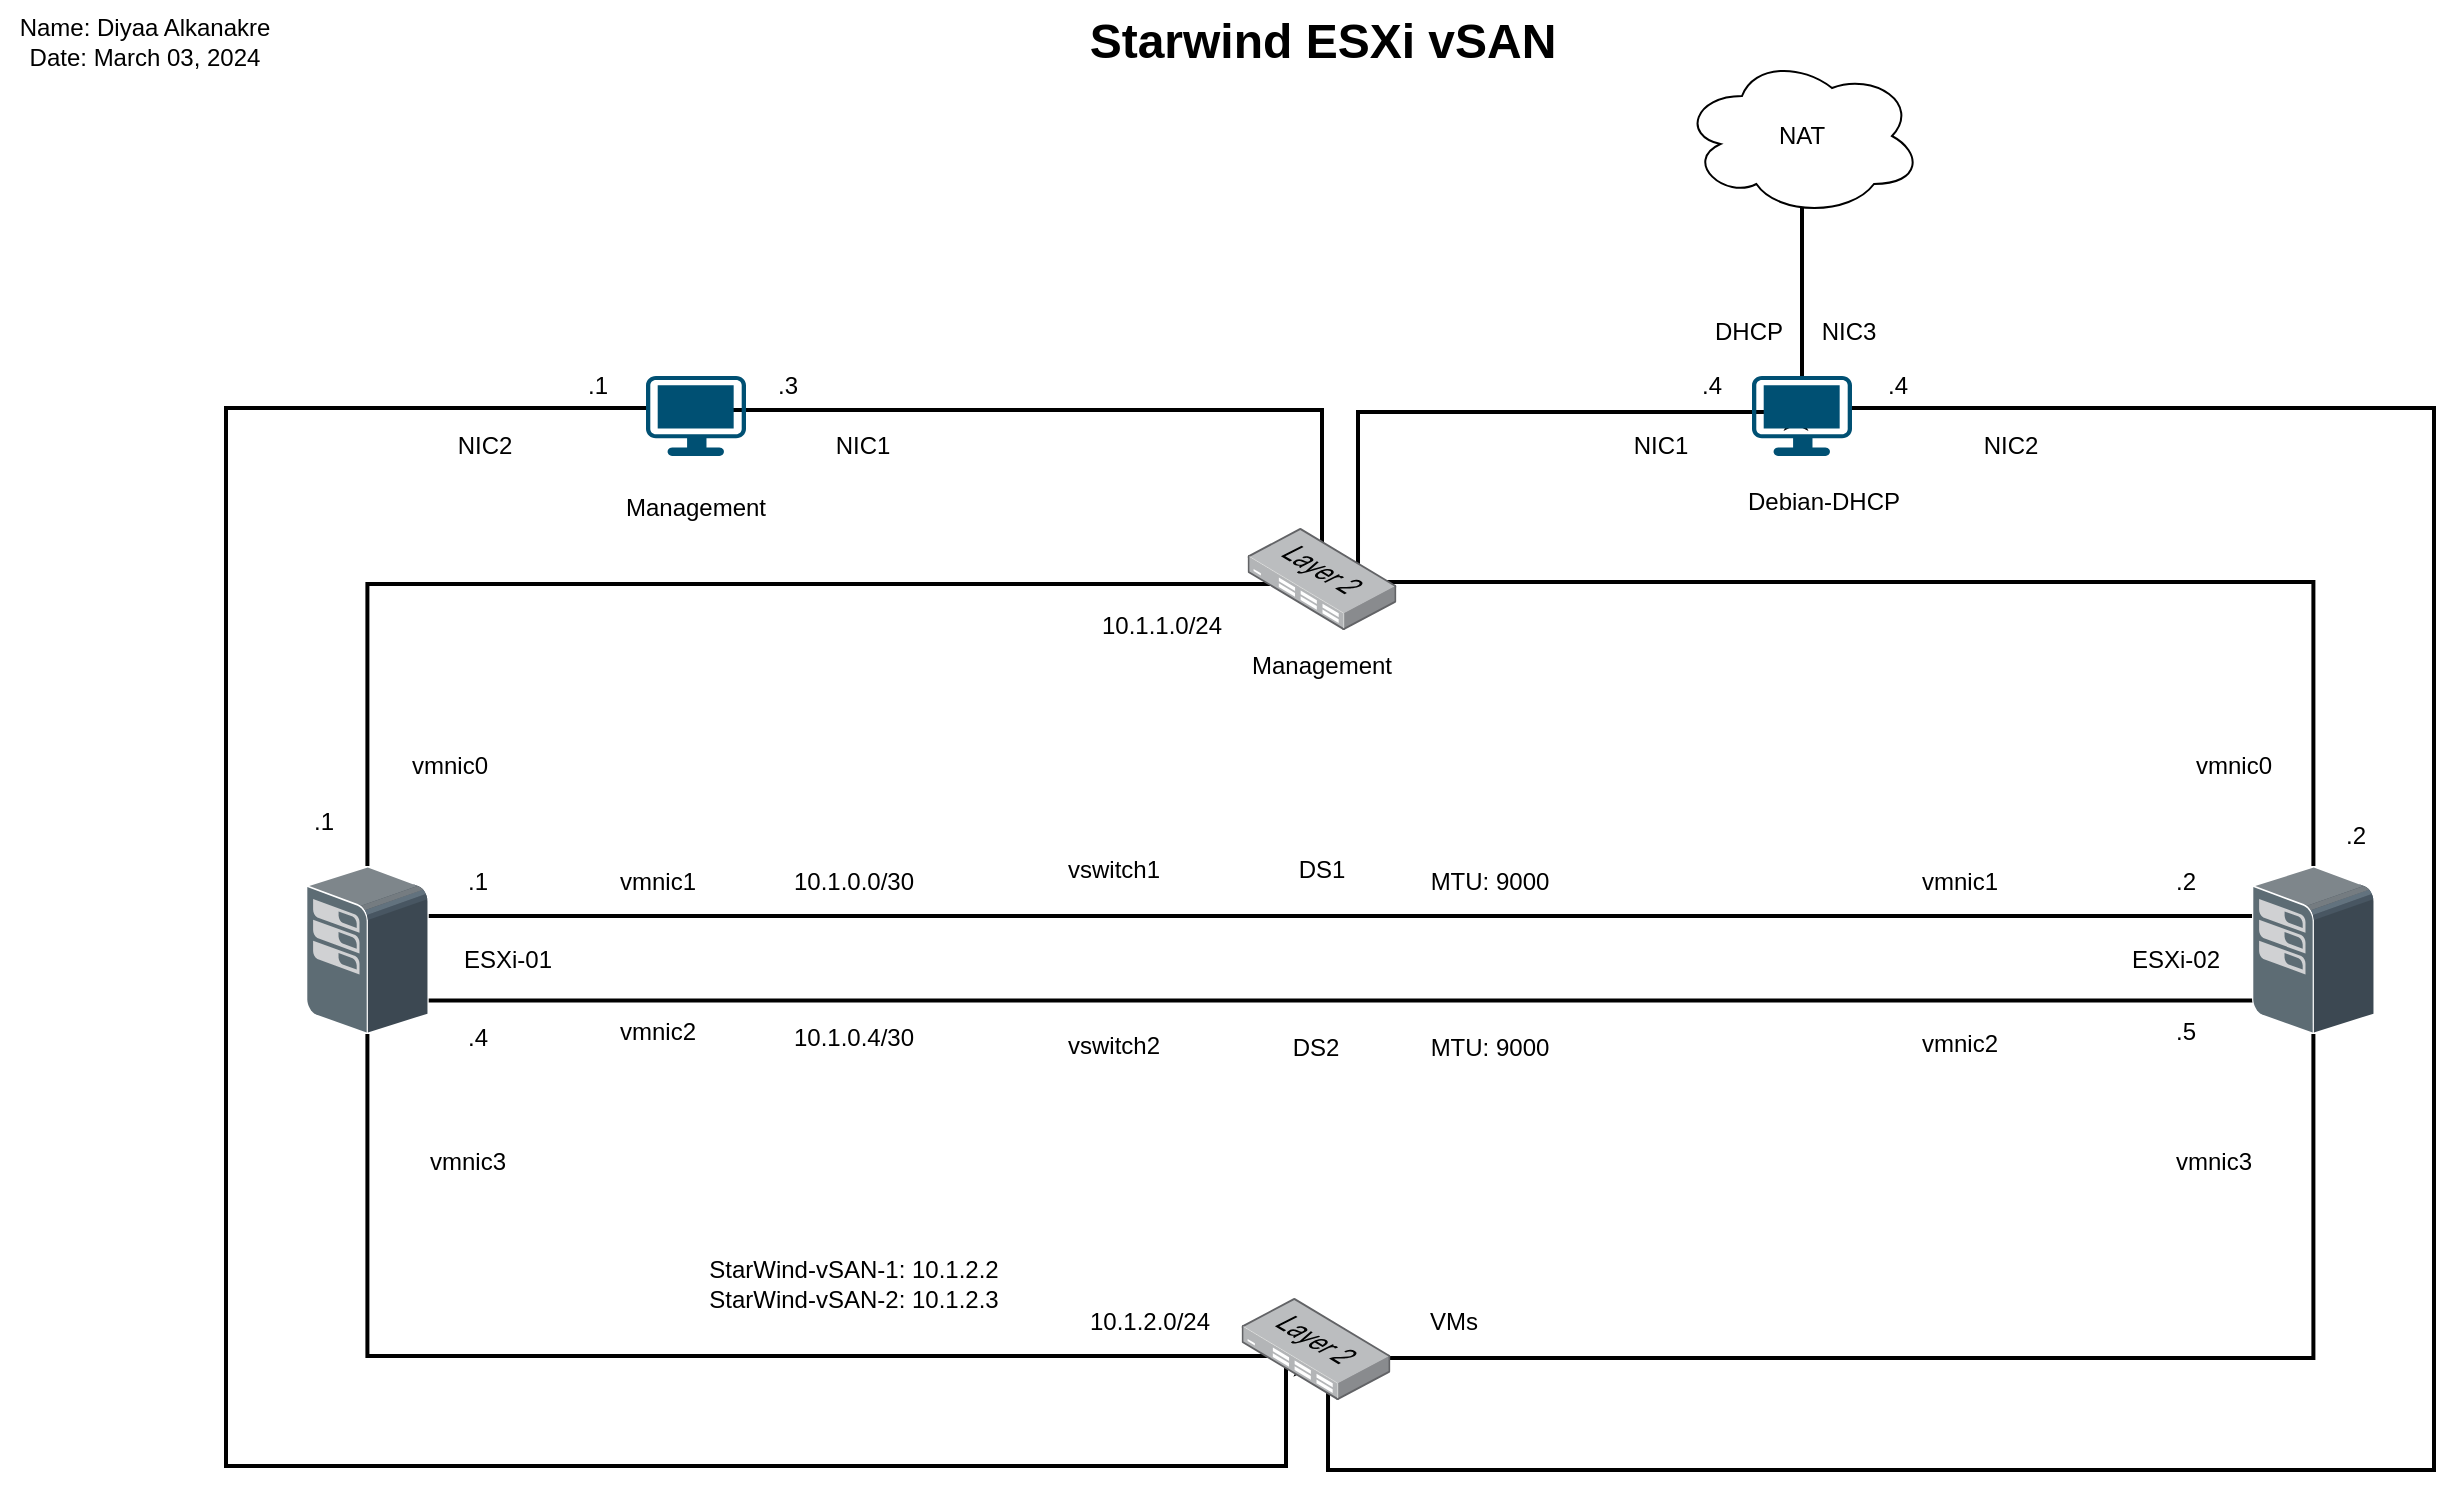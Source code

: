 <mxfile version="24.7.5">
  <diagram name="Page-1" id="JLJgPyh6CuPodt-3401z">
    <mxGraphModel dx="1368" dy="838" grid="0" gridSize="10" guides="1" tooltips="1" connect="1" arrows="1" fold="1" page="1" pageScale="1" pageWidth="1400" pageHeight="850" math="0" shadow="0">
      <root>
        <mxCell id="0" />
        <mxCell id="1" parent="0" />
        <mxCell id="LKUTIxNFmPjpzCZ5Z4xH-3" style="edgeStyle=orthogonalEdgeStyle;rounded=0;orthogonalLoop=1;jettySize=auto;html=1;entryX=0.302;entryY=0.298;entryDx=0;entryDy=0;entryPerimeter=0;exitX=0.733;exitY=0.298;exitDx=0;exitDy=0;exitPerimeter=0;strokeWidth=2;" parent="1" source="LKUTIxNFmPjpzCZ5Z4xH-1" target="LKUTIxNFmPjpzCZ5Z4xH-2" edge="1">
          <mxGeometry relative="1" as="geometry" />
        </mxCell>
        <mxCell id="LKUTIxNFmPjpzCZ5Z4xH-4" style="edgeStyle=orthogonalEdgeStyle;rounded=0;orthogonalLoop=1;jettySize=auto;html=1;entryX=0.318;entryY=0.8;entryDx=0;entryDy=0;entryPerimeter=0;exitX=0.798;exitY=0.8;exitDx=0;exitDy=0;exitPerimeter=0;strokeWidth=2;" parent="1" source="LKUTIxNFmPjpzCZ5Z4xH-1" target="LKUTIxNFmPjpzCZ5Z4xH-2" edge="1">
          <mxGeometry relative="1" as="geometry" />
        </mxCell>
        <mxCell id="LKUTIxNFmPjpzCZ5Z4xH-18" style="edgeStyle=orthogonalEdgeStyle;rounded=0;orthogonalLoop=1;jettySize=auto;html=1;entryX=0.419;entryY=0.471;entryDx=0;entryDy=0;entryPerimeter=0;strokeWidth=2;" parent="1" source="LKUTIxNFmPjpzCZ5Z4xH-1" target="LKUTIxNFmPjpzCZ5Z4xH-16" edge="1">
          <mxGeometry relative="1" as="geometry">
            <Array as="points">
              <mxPoint x="196" y="307" />
              <mxPoint x="667" y="307" />
            </Array>
          </mxGeometry>
        </mxCell>
        <mxCell id="LKUTIxNFmPjpzCZ5Z4xH-31" style="edgeStyle=orthogonalEdgeStyle;rounded=0;orthogonalLoop=1;jettySize=auto;html=1;entryX=0.433;entryY=0.529;entryDx=0;entryDy=0;entryPerimeter=0;strokeWidth=2;" parent="1" source="LKUTIxNFmPjpzCZ5Z4xH-1" target="LKUTIxNFmPjpzCZ5Z4xH-29" edge="1">
          <mxGeometry relative="1" as="geometry">
            <Array as="points">
              <mxPoint x="196" y="693" />
              <mxPoint x="665" y="693" />
            </Array>
          </mxGeometry>
        </mxCell>
        <mxCell id="LKUTIxNFmPjpzCZ5Z4xH-1" value="" style="shadow=0;dashed=0;html=1;labelPosition=center;verticalLabelPosition=bottom;verticalAlign=top;align=center;outlineConnect=0;shape=mxgraph.veeam.3d.esx_esxi;aspect=fixed;" parent="1" vertex="1">
          <mxGeometry x="165" y="448" width="61.38" height="84" as="geometry" />
        </mxCell>
        <mxCell id="LKUTIxNFmPjpzCZ5Z4xH-17" style="edgeStyle=orthogonalEdgeStyle;rounded=0;orthogonalLoop=1;jettySize=auto;html=1;entryX=0.554;entryY=0.529;entryDx=0;entryDy=0;entryPerimeter=0;strokeWidth=2;" parent="1" source="LKUTIxNFmPjpzCZ5Z4xH-2" target="LKUTIxNFmPjpzCZ5Z4xH-16" edge="1">
          <mxGeometry relative="1" as="geometry">
            <Array as="points">
              <mxPoint x="1169" y="306" />
            </Array>
          </mxGeometry>
        </mxCell>
        <mxCell id="LKUTIxNFmPjpzCZ5Z4xH-30" style="edgeStyle=orthogonalEdgeStyle;rounded=0;orthogonalLoop=1;jettySize=auto;html=1;entryX=0.648;entryY=0.588;entryDx=0;entryDy=0;entryPerimeter=0;strokeWidth=2;" parent="1" source="LKUTIxNFmPjpzCZ5Z4xH-2" target="LKUTIxNFmPjpzCZ5Z4xH-29" edge="1">
          <mxGeometry relative="1" as="geometry">
            <Array as="points">
              <mxPoint x="1169" y="694" />
            </Array>
          </mxGeometry>
        </mxCell>
        <mxCell id="LKUTIxNFmPjpzCZ5Z4xH-2" value="" style="shadow=0;dashed=0;html=1;labelPosition=center;verticalLabelPosition=bottom;verticalAlign=top;align=center;outlineConnect=0;shape=mxgraph.veeam.3d.esx_esxi;aspect=fixed;" parent="1" vertex="1">
          <mxGeometry x="1138" y="448" width="61.38" height="84" as="geometry" />
        </mxCell>
        <mxCell id="LKUTIxNFmPjpzCZ5Z4xH-5" value="DS1" style="text;html=1;strokeColor=none;fillColor=none;align=center;verticalAlign=middle;whiteSpace=wrap;rounded=0;" parent="1" vertex="1">
          <mxGeometry x="643" y="435" width="60" height="30" as="geometry" />
        </mxCell>
        <mxCell id="LKUTIxNFmPjpzCZ5Z4xH-6" value="DS2" style="text;html=1;strokeColor=none;fillColor=none;align=center;verticalAlign=middle;whiteSpace=wrap;rounded=0;" parent="1" vertex="1">
          <mxGeometry x="640" y="524" width="60" height="30" as="geometry" />
        </mxCell>
        <mxCell id="LKUTIxNFmPjpzCZ5Z4xH-7" value="10.1.0.0/30" style="text;html=1;strokeColor=none;fillColor=none;align=center;verticalAlign=middle;whiteSpace=wrap;rounded=0;" parent="1" vertex="1">
          <mxGeometry x="409" y="441" width="60" height="30" as="geometry" />
        </mxCell>
        <mxCell id="LKUTIxNFmPjpzCZ5Z4xH-8" value="10.1.0.4/30" style="text;html=1;strokeColor=none;fillColor=none;align=center;verticalAlign=middle;whiteSpace=wrap;rounded=0;" parent="1" vertex="1">
          <mxGeometry x="409" y="519" width="60" height="30" as="geometry" />
        </mxCell>
        <mxCell id="LKUTIxNFmPjpzCZ5Z4xH-9" value=".1" style="text;html=1;strokeColor=none;fillColor=none;align=center;verticalAlign=middle;whiteSpace=wrap;rounded=0;" parent="1" vertex="1">
          <mxGeometry x="236" y="441" width="30" height="30" as="geometry" />
        </mxCell>
        <mxCell id="LKUTIxNFmPjpzCZ5Z4xH-10" value=".4" style="text;html=1;strokeColor=none;fillColor=none;align=center;verticalAlign=middle;whiteSpace=wrap;rounded=0;" parent="1" vertex="1">
          <mxGeometry x="236" y="519" width="30" height="30" as="geometry" />
        </mxCell>
        <mxCell id="LKUTIxNFmPjpzCZ5Z4xH-11" value=".2" style="text;html=1;strokeColor=none;fillColor=none;align=center;verticalAlign=middle;whiteSpace=wrap;rounded=0;" parent="1" vertex="1">
          <mxGeometry x="1090" y="441" width="30" height="30" as="geometry" />
        </mxCell>
        <mxCell id="LKUTIxNFmPjpzCZ5Z4xH-12" value=".5" style="text;html=1;strokeColor=none;fillColor=none;align=center;verticalAlign=middle;whiteSpace=wrap;rounded=0;" parent="1" vertex="1">
          <mxGeometry x="1090" y="516" width="30" height="30" as="geometry" />
        </mxCell>
        <mxCell id="LKUTIxNFmPjpzCZ5Z4xH-13" value="ESXi-01" style="text;html=1;strokeColor=none;fillColor=none;align=center;verticalAlign=middle;whiteSpace=wrap;rounded=0;" parent="1" vertex="1">
          <mxGeometry x="236" y="480" width="60" height="30" as="geometry" />
        </mxCell>
        <mxCell id="LKUTIxNFmPjpzCZ5Z4xH-14" value="ESXi-02" style="text;html=1;strokeColor=none;fillColor=none;align=center;verticalAlign=middle;whiteSpace=wrap;rounded=0;" parent="1" vertex="1">
          <mxGeometry x="1070" y="480" width="60" height="30" as="geometry" />
        </mxCell>
        <mxCell id="LKUTIxNFmPjpzCZ5Z4xH-23" style="edgeStyle=orthogonalEdgeStyle;rounded=0;orthogonalLoop=1;jettySize=auto;html=1;entryX=0.58;entryY=0.425;entryDx=0;entryDy=0;entryPerimeter=0;exitX=0.5;exitY=0.5;exitDx=0;exitDy=0;exitPerimeter=0;strokeWidth=2;" parent="1" source="LKUTIxNFmPjpzCZ5Z4xH-16" target="LKUTIxNFmPjpzCZ5Z4xH-15" edge="1">
          <mxGeometry relative="1" as="geometry">
            <Array as="points">
              <mxPoint x="673" y="220" />
            </Array>
          </mxGeometry>
        </mxCell>
        <mxCell id="LKUTIxNFmPjpzCZ5Z4xH-53" style="edgeStyle=orthogonalEdgeStyle;rounded=0;orthogonalLoop=1;jettySize=auto;html=1;entryX=0.44;entryY=0.375;entryDx=0;entryDy=0;entryPerimeter=0;exitX=0.742;exitY=0.588;exitDx=0;exitDy=0;exitPerimeter=0;strokeWidth=2;" parent="1" source="LKUTIxNFmPjpzCZ5Z4xH-16" target="LKUTIxNFmPjpzCZ5Z4xH-52" edge="1">
          <mxGeometry relative="1" as="geometry">
            <Array as="points">
              <mxPoint x="691" y="221" />
              <mxPoint x="910" y="221" />
            </Array>
          </mxGeometry>
        </mxCell>
        <mxCell id="LKUTIxNFmPjpzCZ5Z4xH-16" value="" style="points=[];aspect=fixed;html=1;align=center;shadow=0;dashed=0;image;image=img/lib/allied_telesis/switch/Switch_24_port_L2.svg;" parent="1" vertex="1">
          <mxGeometry x="635.8" y="279" width="74.4" height="51" as="geometry" />
        </mxCell>
        <mxCell id="LKUTIxNFmPjpzCZ5Z4xH-19" value=".1" style="text;html=1;strokeColor=none;fillColor=none;align=center;verticalAlign=middle;whiteSpace=wrap;rounded=0;" parent="1" vertex="1">
          <mxGeometry x="159" y="411" width="30" height="30" as="geometry" />
        </mxCell>
        <mxCell id="LKUTIxNFmPjpzCZ5Z4xH-20" value=".2" style="text;html=1;strokeColor=none;fillColor=none;align=center;verticalAlign=middle;whiteSpace=wrap;rounded=0;" parent="1" vertex="1">
          <mxGeometry x="1175" y="418" width="30" height="30" as="geometry" />
        </mxCell>
        <mxCell id="LKUTIxNFmPjpzCZ5Z4xH-48" style="edgeStyle=orthogonalEdgeStyle;rounded=0;orthogonalLoop=1;jettySize=auto;html=1;exitX=0;exitY=0.4;exitDx=0;exitDy=0;exitPerimeter=0;entryX=0.325;entryY=0.294;entryDx=0;entryDy=0;entryPerimeter=0;strokeWidth=2;" parent="1" source="LKUTIxNFmPjpzCZ5Z4xH-15" target="LKUTIxNFmPjpzCZ5Z4xH-29" edge="1">
          <mxGeometry relative="1" as="geometry">
            <Array as="points">
              <mxPoint x="125" y="219" />
              <mxPoint x="125" y="748" />
              <mxPoint x="655" y="748" />
              <mxPoint x="655" y="679" />
            </Array>
          </mxGeometry>
        </mxCell>
        <mxCell id="LKUTIxNFmPjpzCZ5Z4xH-15" value="" style="points=[[0.03,0.03,0],[0.5,0,0],[0.97,0.03,0],[1,0.4,0],[0.97,0.745,0],[0.5,1,0],[0.03,0.745,0],[0,0.4,0]];verticalLabelPosition=bottom;sketch=0;html=1;verticalAlign=top;aspect=fixed;align=center;pointerEvents=1;shape=mxgraph.cisco19.workstation;fillColor=#005073;strokeColor=none;" parent="1" vertex="1">
          <mxGeometry x="335" y="203" width="50" height="40" as="geometry" />
        </mxCell>
        <mxCell id="LKUTIxNFmPjpzCZ5Z4xH-24" value=".3" style="text;html=1;strokeColor=none;fillColor=none;align=center;verticalAlign=middle;whiteSpace=wrap;rounded=0;" parent="1" vertex="1">
          <mxGeometry x="393" y="198" width="26" height="19" as="geometry" />
        </mxCell>
        <mxCell id="LKUTIxNFmPjpzCZ5Z4xH-25" value="10.1.1.0/24" style="text;html=1;strokeColor=none;fillColor=none;align=center;verticalAlign=middle;whiteSpace=wrap;rounded=0;" parent="1" vertex="1">
          <mxGeometry x="563" y="313" width="60" height="30" as="geometry" />
        </mxCell>
        <mxCell id="LKUTIxNFmPjpzCZ5Z4xH-26" value="Management" style="text;html=1;strokeColor=none;fillColor=none;align=center;verticalAlign=middle;whiteSpace=wrap;rounded=0;" parent="1" vertex="1">
          <mxGeometry x="634" y="333" width="78" height="30" as="geometry" />
        </mxCell>
        <mxCell id="LKUTIxNFmPjpzCZ5Z4xH-27" value="MTU: 9000" style="text;html=1;strokeColor=none;fillColor=none;align=center;verticalAlign=middle;whiteSpace=wrap;rounded=0;" parent="1" vertex="1">
          <mxGeometry x="718" y="441" width="78" height="30" as="geometry" />
        </mxCell>
        <mxCell id="LKUTIxNFmPjpzCZ5Z4xH-28" value="MTU: 9000" style="text;html=1;strokeColor=none;fillColor=none;align=center;verticalAlign=middle;whiteSpace=wrap;rounded=0;" parent="1" vertex="1">
          <mxGeometry x="718" y="524" width="78" height="30" as="geometry" />
        </mxCell>
        <mxCell id="LKUTIxNFmPjpzCZ5Z4xH-34" value="10.1.2.0/24" style="text;html=1;strokeColor=none;fillColor=none;align=center;verticalAlign=middle;whiteSpace=wrap;rounded=0;" parent="1" vertex="1">
          <mxGeometry x="557" y="661" width="60" height="30" as="geometry" />
        </mxCell>
        <mxCell id="LKUTIxNFmPjpzCZ5Z4xH-35" value="VMs" style="text;html=1;strokeColor=none;fillColor=none;align=center;verticalAlign=middle;whiteSpace=wrap;rounded=0;" parent="1" vertex="1">
          <mxGeometry x="700" y="661" width="78" height="30" as="geometry" />
        </mxCell>
        <mxCell id="LKUTIxNFmPjpzCZ5Z4xH-37" value="vmnic0" style="text;html=1;strokeColor=none;fillColor=none;align=center;verticalAlign=middle;whiteSpace=wrap;rounded=0;" parent="1" vertex="1">
          <mxGeometry x="198" y="383" width="78" height="30" as="geometry" />
        </mxCell>
        <mxCell id="LKUTIxNFmPjpzCZ5Z4xH-38" value="vmnic0" style="text;html=1;strokeColor=none;fillColor=none;align=center;verticalAlign=middle;whiteSpace=wrap;rounded=0;" parent="1" vertex="1">
          <mxGeometry x="1090" y="383" width="78" height="30" as="geometry" />
        </mxCell>
        <mxCell id="LKUTIxNFmPjpzCZ5Z4xH-39" value="vmnic1" style="text;html=1;strokeColor=none;fillColor=none;align=center;verticalAlign=middle;whiteSpace=wrap;rounded=0;" parent="1" vertex="1">
          <mxGeometry x="302" y="441" width="78" height="30" as="geometry" />
        </mxCell>
        <mxCell id="LKUTIxNFmPjpzCZ5Z4xH-40" value="vmnic1" style="text;html=1;strokeColor=none;fillColor=none;align=center;verticalAlign=middle;whiteSpace=wrap;rounded=0;" parent="1" vertex="1">
          <mxGeometry x="953" y="441" width="78" height="30" as="geometry" />
        </mxCell>
        <mxCell id="LKUTIxNFmPjpzCZ5Z4xH-41" value="vmnic2" style="text;html=1;strokeColor=none;fillColor=none;align=center;verticalAlign=middle;whiteSpace=wrap;rounded=0;" parent="1" vertex="1">
          <mxGeometry x="302" y="516" width="78" height="30" as="geometry" />
        </mxCell>
        <mxCell id="LKUTIxNFmPjpzCZ5Z4xH-42" value="vmnic2" style="text;html=1;strokeColor=none;fillColor=none;align=center;verticalAlign=middle;whiteSpace=wrap;rounded=0;" parent="1" vertex="1">
          <mxGeometry x="953" y="522" width="78" height="30" as="geometry" />
        </mxCell>
        <mxCell id="LKUTIxNFmPjpzCZ5Z4xH-44" value="vmnic3" style="text;html=1;strokeColor=none;fillColor=none;align=center;verticalAlign=middle;whiteSpace=wrap;rounded=0;" parent="1" vertex="1">
          <mxGeometry x="207" y="581" width="78" height="30" as="geometry" />
        </mxCell>
        <mxCell id="LKUTIxNFmPjpzCZ5Z4xH-45" value="vmnic3" style="text;html=1;strokeColor=none;fillColor=none;align=center;verticalAlign=middle;whiteSpace=wrap;rounded=0;" parent="1" vertex="1">
          <mxGeometry x="1080" y="581" width="78" height="30" as="geometry" />
        </mxCell>
        <mxCell id="LKUTIxNFmPjpzCZ5Z4xH-46" value="vswitch1" style="text;html=1;strokeColor=none;fillColor=none;align=center;verticalAlign=middle;whiteSpace=wrap;rounded=0;" parent="1" vertex="1">
          <mxGeometry x="530" y="435" width="78" height="30" as="geometry" />
        </mxCell>
        <mxCell id="LKUTIxNFmPjpzCZ5Z4xH-47" value="vswitch2" style="text;html=1;strokeColor=none;fillColor=none;align=center;verticalAlign=middle;whiteSpace=wrap;rounded=0;" parent="1" vertex="1">
          <mxGeometry x="530" y="523" width="78" height="30" as="geometry" />
        </mxCell>
        <mxCell id="LKUTIxNFmPjpzCZ5Z4xH-50" value=".1" style="text;html=1;strokeColor=none;fillColor=none;align=center;verticalAlign=middle;whiteSpace=wrap;rounded=0;" parent="1" vertex="1">
          <mxGeometry x="298" y="198" width="26" height="19" as="geometry" />
        </mxCell>
        <mxCell id="LKUTIxNFmPjpzCZ5Z4xH-51" value="StarWind-vSAN-1: 10.1.2.2&lt;br&gt;StarWind-vSAN-2: 10.1.2.3" style="text;html=1;strokeColor=none;fillColor=none;align=center;verticalAlign=middle;whiteSpace=wrap;rounded=0;" parent="1" vertex="1">
          <mxGeometry x="356" y="632" width="166" height="49" as="geometry" />
        </mxCell>
        <mxCell id="LKUTIxNFmPjpzCZ5Z4xH-54" style="edgeStyle=orthogonalEdgeStyle;rounded=0;orthogonalLoop=1;jettySize=auto;html=1;exitX=1;exitY=0.4;exitDx=0;exitDy=0;exitPerimeter=0;entryX=0.581;entryY=0.627;entryDx=0;entryDy=0;entryPerimeter=0;strokeWidth=2;" parent="1" source="LKUTIxNFmPjpzCZ5Z4xH-52" target="LKUTIxNFmPjpzCZ5Z4xH-29" edge="1">
          <mxGeometry relative="1" as="geometry">
            <Array as="points">
              <mxPoint x="1229" y="219" />
              <mxPoint x="1229" y="750" />
              <mxPoint x="676" y="750" />
            </Array>
          </mxGeometry>
        </mxCell>
        <mxCell id="LKUTIxNFmPjpzCZ5Z4xH-64" style="edgeStyle=orthogonalEdgeStyle;rounded=0;orthogonalLoop=1;jettySize=auto;html=1;entryX=0.5;entryY=0.55;entryDx=0;entryDy=0;entryPerimeter=0;strokeWidth=2;" parent="1" source="LKUTIxNFmPjpzCZ5Z4xH-52" target="LKUTIxNFmPjpzCZ5Z4xH-63" edge="1">
          <mxGeometry relative="1" as="geometry" />
        </mxCell>
        <mxCell id="LKUTIxNFmPjpzCZ5Z4xH-52" value="" style="points=[[0.03,0.03,0],[0.5,0,0],[0.97,0.03,0],[1,0.4,0],[0.97,0.745,0],[0.5,1,0],[0.03,0.745,0],[0,0.4,0]];verticalLabelPosition=bottom;sketch=0;html=1;verticalAlign=top;aspect=fixed;align=center;pointerEvents=1;shape=mxgraph.cisco19.workstation;fillColor=#005073;strokeColor=none;" parent="1" vertex="1">
          <mxGeometry x="888" y="203" width="50" height="40" as="geometry" />
        </mxCell>
        <mxCell id="LKUTIxNFmPjpzCZ5Z4xH-29" value="" style="points=[];aspect=fixed;html=1;align=center;shadow=0;dashed=0;image;image=img/lib/allied_telesis/switch/Switch_24_port_L2.svg;" parent="1" vertex="1">
          <mxGeometry x="632.8" y="664" width="74.4" height="51" as="geometry" />
        </mxCell>
        <mxCell id="LKUTIxNFmPjpzCZ5Z4xH-55" value="Management" style="text;html=1;strokeColor=none;fillColor=none;align=center;verticalAlign=middle;whiteSpace=wrap;rounded=0;" parent="1" vertex="1">
          <mxGeometry x="321" y="254" width="78" height="30" as="geometry" />
        </mxCell>
        <mxCell id="LKUTIxNFmPjpzCZ5Z4xH-56" value="Debian-DHCP" style="text;html=1;strokeColor=none;fillColor=none;align=center;verticalAlign=middle;whiteSpace=wrap;rounded=0;" parent="1" vertex="1">
          <mxGeometry x="874" y="251" width="100" height="30" as="geometry" />
        </mxCell>
        <mxCell id="LKUTIxNFmPjpzCZ5Z4xH-57" value="NIC1" style="text;html=1;strokeColor=none;fillColor=none;align=center;verticalAlign=middle;whiteSpace=wrap;rounded=0;" parent="1" vertex="1">
          <mxGeometry x="422" y="226" width="43" height="23" as="geometry" />
        </mxCell>
        <mxCell id="LKUTIxNFmPjpzCZ5Z4xH-58" value="NIC2" style="text;html=1;strokeColor=none;fillColor=none;align=center;verticalAlign=middle;whiteSpace=wrap;rounded=0;" parent="1" vertex="1">
          <mxGeometry x="233" y="226" width="43" height="23" as="geometry" />
        </mxCell>
        <mxCell id="LKUTIxNFmPjpzCZ5Z4xH-59" value="NIC1" style="text;html=1;strokeColor=none;fillColor=none;align=center;verticalAlign=middle;whiteSpace=wrap;rounded=0;" parent="1" vertex="1">
          <mxGeometry x="821" y="226" width="43" height="23" as="geometry" />
        </mxCell>
        <mxCell id="LKUTIxNFmPjpzCZ5Z4xH-60" value="NIC2" style="text;html=1;strokeColor=none;fillColor=none;align=center;verticalAlign=middle;whiteSpace=wrap;rounded=0;" parent="1" vertex="1">
          <mxGeometry x="996" y="226" width="43" height="23" as="geometry" />
        </mxCell>
        <mxCell id="LKUTIxNFmPjpzCZ5Z4xH-61" value=".4" style="text;html=1;strokeColor=none;fillColor=none;align=center;verticalAlign=middle;whiteSpace=wrap;rounded=0;" parent="1" vertex="1">
          <mxGeometry x="855" y="198" width="26" height="19" as="geometry" />
        </mxCell>
        <mxCell id="LKUTIxNFmPjpzCZ5Z4xH-62" value=".4" style="text;html=1;strokeColor=none;fillColor=none;align=center;verticalAlign=middle;whiteSpace=wrap;rounded=0;" parent="1" vertex="1">
          <mxGeometry x="948" y="198" width="26" height="19" as="geometry" />
        </mxCell>
        <mxCell id="LKUTIxNFmPjpzCZ5Z4xH-63" value="NAT" style="ellipse;shape=cloud;whiteSpace=wrap;html=1;" parent="1" vertex="1">
          <mxGeometry x="853" y="43" width="120" height="80" as="geometry" />
        </mxCell>
        <mxCell id="LKUTIxNFmPjpzCZ5Z4xH-65" value="NIC3" style="text;html=1;strokeColor=none;fillColor=none;align=center;verticalAlign=middle;whiteSpace=wrap;rounded=0;" parent="1" vertex="1">
          <mxGeometry x="915" y="169" width="43" height="23" as="geometry" />
        </mxCell>
        <mxCell id="LKUTIxNFmPjpzCZ5Z4xH-66" value="DHCP" style="text;html=1;strokeColor=none;fillColor=none;align=center;verticalAlign=middle;whiteSpace=wrap;rounded=0;" parent="1" vertex="1">
          <mxGeometry x="866" y="172" width="40.5" height="17" as="geometry" />
        </mxCell>
        <mxCell id="a0YVzdFcA1BZwJrvl9gF-1" value="Name: Diyaa Alkanakre&lt;div&gt;Date: March 03, 2024&lt;/div&gt;" style="text;html=1;align=center;verticalAlign=middle;resizable=0;points=[];autosize=1;strokeColor=none;fillColor=none;" vertex="1" parent="1">
          <mxGeometry x="12" y="15" width="143" height="41" as="geometry" />
        </mxCell>
        <mxCell id="a0YVzdFcA1BZwJrvl9gF-2" value="Starwind ESXi vSAN" style="text;strokeColor=none;fillColor=none;html=1;fontSize=24;fontStyle=1;verticalAlign=middle;align=center;" vertex="1" parent="1">
          <mxGeometry x="554" y="16" width="238" height="40" as="geometry" />
        </mxCell>
      </root>
    </mxGraphModel>
  </diagram>
</mxfile>
